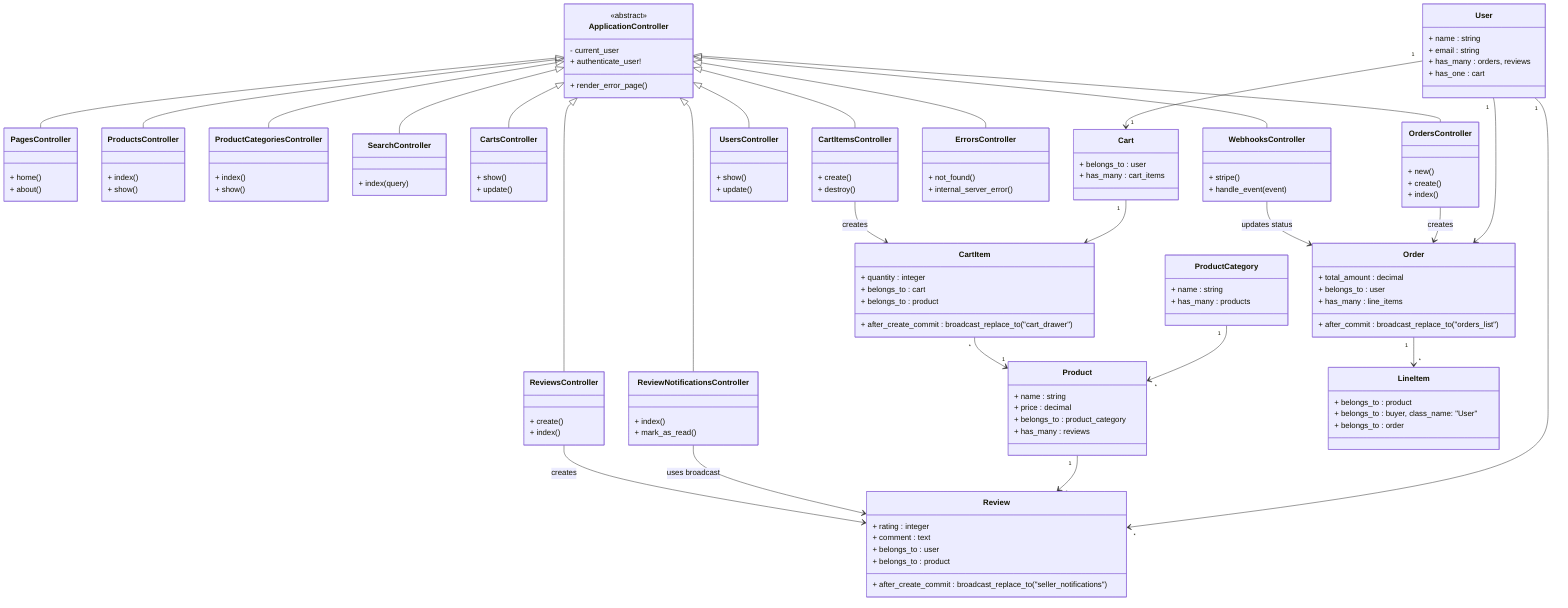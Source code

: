 classDiagram
%% === CONTROLLERS ===
    class ApplicationController {
      <<abstract>>
      - current_user
      + authenticate_user!
      + render_error_page()
    }

    class PagesController {
      + home()
      + about()
    }

    class ProductsController {
      + index()
      + show()
    }

    class ProductCategoriesController {
      + index()
      + show()
    }

    class SearchController {
      + index(query)
    }

    class CartsController {
      + show()
      + update()
    }

    class CartItemsController {
      + create()
      + destroy()
    }

    class OrdersController {
      + new()
      + create()
      + index()
    }

    class ReviewsController {
      + create()
      + index()
    }

    class ReviewNotificationsController {
      + index()
      + mark_as_read()
    }

    class UsersController {
      + show()
      + update()
    }

    class WebhooksController {
      + stripe()
      + handle_event(event)
    }

    class ErrorsController {
      + not_found()
      + internal_server_error()
    }

    %% === MODELS ===
    class User {
      + name : string
      + email : string
      + has_many : orders, reviews
      + has_one : cart
    }

    class Product {
      + name : string
      + price : decimal
      + belongs_to : product_category
      + has_many : reviews
    }

    class ProductCategory {
      + name : string
      + has_many : products
    }

    class Cart {
      + belongs_to : user
      + has_many : cart_items
    }

    class CartItem {
      + quantity : integer
      + belongs_to : cart
      + belongs_to : product
      + after_create_commit : broadcast_replace_to("cart_drawer")
    }

    class LineItem {
      + belongs_to : product
      + belongs_to : buyer, class_name: "User"
      + belongs_to : order
    }

    class Order {
      + total_amount : decimal
      + belongs_to : user
      + has_many : line_items
      + after_commit : broadcast_replace_to("orders_list")
    }

    class Review {
      + rating : integer
      + comment : text
      + belongs_to : user
      + belongs_to : product
      + after_create_commit : broadcast_replace_to("seller_notifications")
    }

    %% === RELATIONSHIPS ===
    ApplicationController <|-- PagesController
    ApplicationController <|-- ProductsController
    ApplicationController <|-- ProductCategoriesController
    ApplicationController <|-- SearchController
    ApplicationController <|-- CartsController
    ApplicationController <|-- CartItemsController
    ApplicationController <|-- OrdersController
    ApplicationController <|-- ReviewsController
    ApplicationController <|-- ReviewNotificationsController
    ApplicationController <|-- UsersController
    ApplicationController <|-- WebhooksController
    ApplicationController <|-- ErrorsController

    User "1" --> "1" Cart
    User "1" --> "*" Order
    User "1" --> "*" Review
    ProductCategory "1" --> "*" Product
    Product "1" --> "*" Review
    Cart "1" --> "*" CartItem
    CartItem "*" --> "1" Product
    Order "1" --> "*" LineItem
    ReviewNotificationsController --> Review : uses broadcast
    CartItemsController --> CartItem : creates
    OrdersController --> Order : creates
    ReviewsController --> Review : creates
    WebhooksController --> Order : updates status
